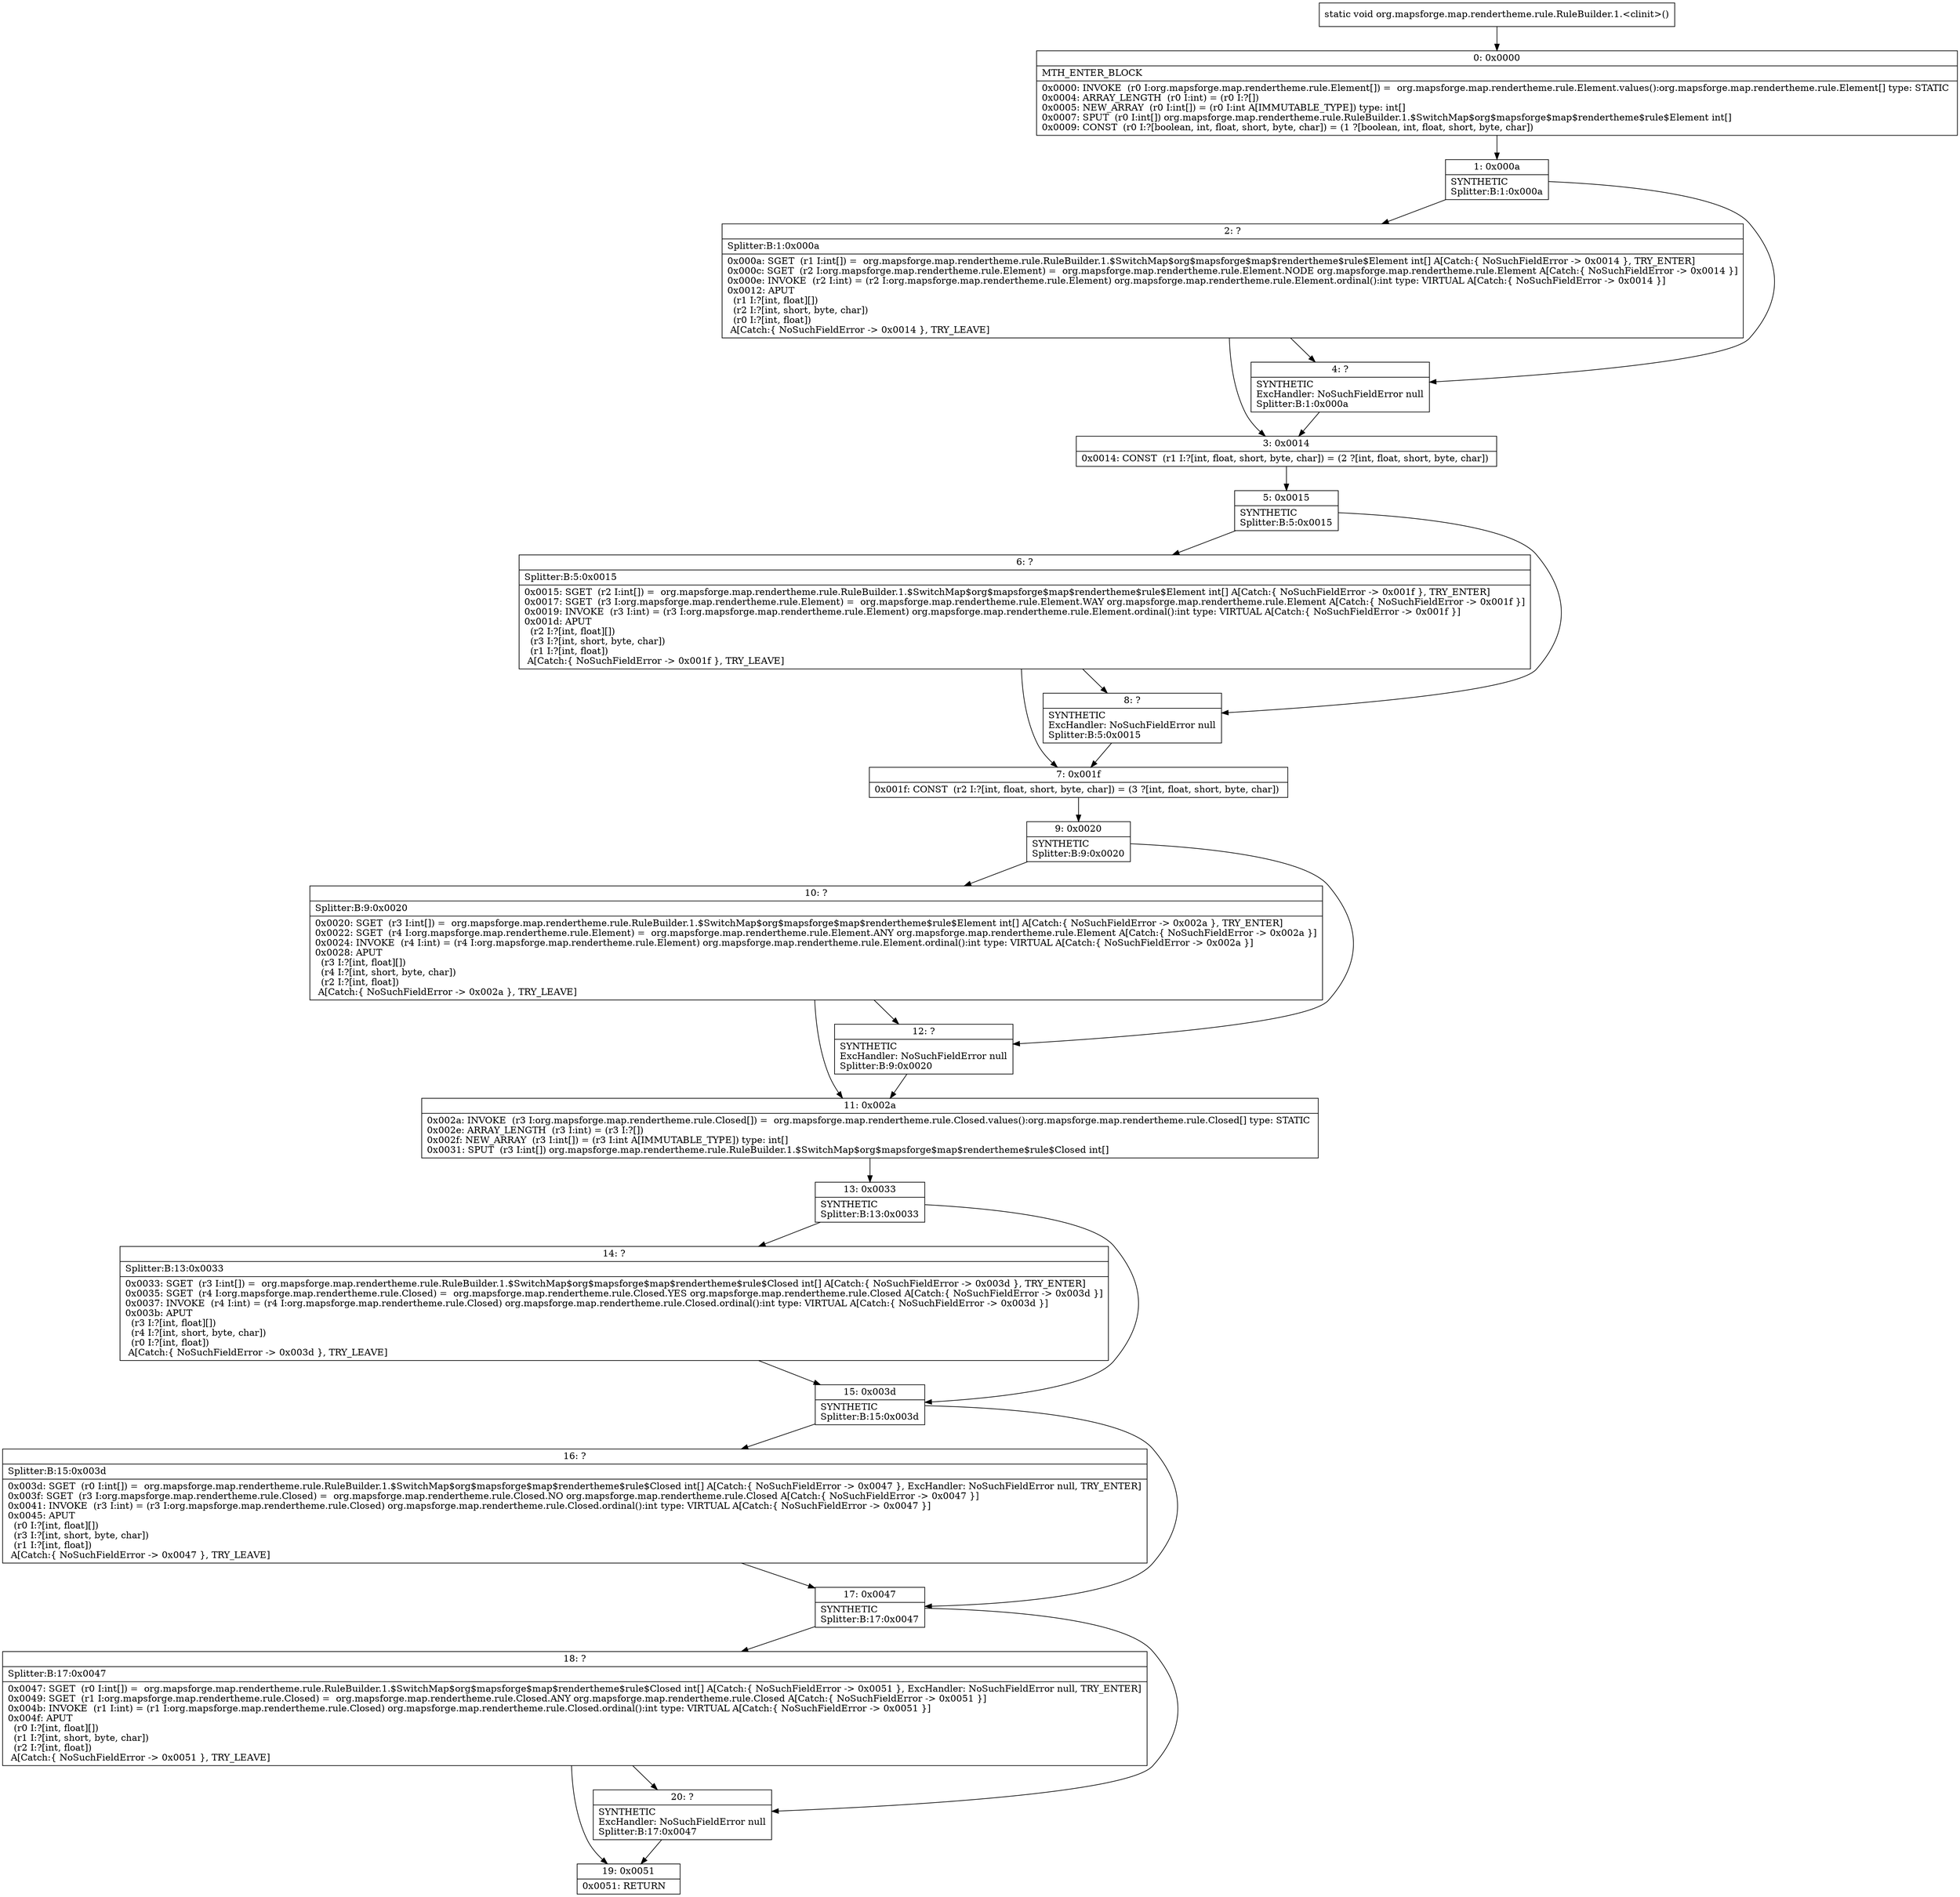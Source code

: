digraph "CFG fororg.mapsforge.map.rendertheme.rule.RuleBuilder.1.\<clinit\>()V" {
Node_0 [shape=record,label="{0\:\ 0x0000|MTH_ENTER_BLOCK\l|0x0000: INVOKE  (r0 I:org.mapsforge.map.rendertheme.rule.Element[]) =  org.mapsforge.map.rendertheme.rule.Element.values():org.mapsforge.map.rendertheme.rule.Element[] type: STATIC \l0x0004: ARRAY_LENGTH  (r0 I:int) = (r0 I:?[]) \l0x0005: NEW_ARRAY  (r0 I:int[]) = (r0 I:int A[IMMUTABLE_TYPE]) type: int[] \l0x0007: SPUT  (r0 I:int[]) org.mapsforge.map.rendertheme.rule.RuleBuilder.1.$SwitchMap$org$mapsforge$map$rendertheme$rule$Element int[] \l0x0009: CONST  (r0 I:?[boolean, int, float, short, byte, char]) = (1 ?[boolean, int, float, short, byte, char]) \l}"];
Node_1 [shape=record,label="{1\:\ 0x000a|SYNTHETIC\lSplitter:B:1:0x000a\l}"];
Node_2 [shape=record,label="{2\:\ ?|Splitter:B:1:0x000a\l|0x000a: SGET  (r1 I:int[]) =  org.mapsforge.map.rendertheme.rule.RuleBuilder.1.$SwitchMap$org$mapsforge$map$rendertheme$rule$Element int[] A[Catch:\{ NoSuchFieldError \-\> 0x0014 \}, TRY_ENTER]\l0x000c: SGET  (r2 I:org.mapsforge.map.rendertheme.rule.Element) =  org.mapsforge.map.rendertheme.rule.Element.NODE org.mapsforge.map.rendertheme.rule.Element A[Catch:\{ NoSuchFieldError \-\> 0x0014 \}]\l0x000e: INVOKE  (r2 I:int) = (r2 I:org.mapsforge.map.rendertheme.rule.Element) org.mapsforge.map.rendertheme.rule.Element.ordinal():int type: VIRTUAL A[Catch:\{ NoSuchFieldError \-\> 0x0014 \}]\l0x0012: APUT  \l  (r1 I:?[int, float][])\l  (r2 I:?[int, short, byte, char])\l  (r0 I:?[int, float])\l A[Catch:\{ NoSuchFieldError \-\> 0x0014 \}, TRY_LEAVE]\l}"];
Node_3 [shape=record,label="{3\:\ 0x0014|0x0014: CONST  (r1 I:?[int, float, short, byte, char]) = (2 ?[int, float, short, byte, char]) \l}"];
Node_4 [shape=record,label="{4\:\ ?|SYNTHETIC\lExcHandler: NoSuchFieldError null\lSplitter:B:1:0x000a\l}"];
Node_5 [shape=record,label="{5\:\ 0x0015|SYNTHETIC\lSplitter:B:5:0x0015\l}"];
Node_6 [shape=record,label="{6\:\ ?|Splitter:B:5:0x0015\l|0x0015: SGET  (r2 I:int[]) =  org.mapsforge.map.rendertheme.rule.RuleBuilder.1.$SwitchMap$org$mapsforge$map$rendertheme$rule$Element int[] A[Catch:\{ NoSuchFieldError \-\> 0x001f \}, TRY_ENTER]\l0x0017: SGET  (r3 I:org.mapsforge.map.rendertheme.rule.Element) =  org.mapsforge.map.rendertheme.rule.Element.WAY org.mapsforge.map.rendertheme.rule.Element A[Catch:\{ NoSuchFieldError \-\> 0x001f \}]\l0x0019: INVOKE  (r3 I:int) = (r3 I:org.mapsforge.map.rendertheme.rule.Element) org.mapsforge.map.rendertheme.rule.Element.ordinal():int type: VIRTUAL A[Catch:\{ NoSuchFieldError \-\> 0x001f \}]\l0x001d: APUT  \l  (r2 I:?[int, float][])\l  (r3 I:?[int, short, byte, char])\l  (r1 I:?[int, float])\l A[Catch:\{ NoSuchFieldError \-\> 0x001f \}, TRY_LEAVE]\l}"];
Node_7 [shape=record,label="{7\:\ 0x001f|0x001f: CONST  (r2 I:?[int, float, short, byte, char]) = (3 ?[int, float, short, byte, char]) \l}"];
Node_8 [shape=record,label="{8\:\ ?|SYNTHETIC\lExcHandler: NoSuchFieldError null\lSplitter:B:5:0x0015\l}"];
Node_9 [shape=record,label="{9\:\ 0x0020|SYNTHETIC\lSplitter:B:9:0x0020\l}"];
Node_10 [shape=record,label="{10\:\ ?|Splitter:B:9:0x0020\l|0x0020: SGET  (r3 I:int[]) =  org.mapsforge.map.rendertheme.rule.RuleBuilder.1.$SwitchMap$org$mapsforge$map$rendertheme$rule$Element int[] A[Catch:\{ NoSuchFieldError \-\> 0x002a \}, TRY_ENTER]\l0x0022: SGET  (r4 I:org.mapsforge.map.rendertheme.rule.Element) =  org.mapsforge.map.rendertheme.rule.Element.ANY org.mapsforge.map.rendertheme.rule.Element A[Catch:\{ NoSuchFieldError \-\> 0x002a \}]\l0x0024: INVOKE  (r4 I:int) = (r4 I:org.mapsforge.map.rendertheme.rule.Element) org.mapsforge.map.rendertheme.rule.Element.ordinal():int type: VIRTUAL A[Catch:\{ NoSuchFieldError \-\> 0x002a \}]\l0x0028: APUT  \l  (r3 I:?[int, float][])\l  (r4 I:?[int, short, byte, char])\l  (r2 I:?[int, float])\l A[Catch:\{ NoSuchFieldError \-\> 0x002a \}, TRY_LEAVE]\l}"];
Node_11 [shape=record,label="{11\:\ 0x002a|0x002a: INVOKE  (r3 I:org.mapsforge.map.rendertheme.rule.Closed[]) =  org.mapsforge.map.rendertheme.rule.Closed.values():org.mapsforge.map.rendertheme.rule.Closed[] type: STATIC \l0x002e: ARRAY_LENGTH  (r3 I:int) = (r3 I:?[]) \l0x002f: NEW_ARRAY  (r3 I:int[]) = (r3 I:int A[IMMUTABLE_TYPE]) type: int[] \l0x0031: SPUT  (r3 I:int[]) org.mapsforge.map.rendertheme.rule.RuleBuilder.1.$SwitchMap$org$mapsforge$map$rendertheme$rule$Closed int[] \l}"];
Node_12 [shape=record,label="{12\:\ ?|SYNTHETIC\lExcHandler: NoSuchFieldError null\lSplitter:B:9:0x0020\l}"];
Node_13 [shape=record,label="{13\:\ 0x0033|SYNTHETIC\lSplitter:B:13:0x0033\l}"];
Node_14 [shape=record,label="{14\:\ ?|Splitter:B:13:0x0033\l|0x0033: SGET  (r3 I:int[]) =  org.mapsforge.map.rendertheme.rule.RuleBuilder.1.$SwitchMap$org$mapsforge$map$rendertheme$rule$Closed int[] A[Catch:\{ NoSuchFieldError \-\> 0x003d \}, TRY_ENTER]\l0x0035: SGET  (r4 I:org.mapsforge.map.rendertheme.rule.Closed) =  org.mapsforge.map.rendertheme.rule.Closed.YES org.mapsforge.map.rendertheme.rule.Closed A[Catch:\{ NoSuchFieldError \-\> 0x003d \}]\l0x0037: INVOKE  (r4 I:int) = (r4 I:org.mapsforge.map.rendertheme.rule.Closed) org.mapsforge.map.rendertheme.rule.Closed.ordinal():int type: VIRTUAL A[Catch:\{ NoSuchFieldError \-\> 0x003d \}]\l0x003b: APUT  \l  (r3 I:?[int, float][])\l  (r4 I:?[int, short, byte, char])\l  (r0 I:?[int, float])\l A[Catch:\{ NoSuchFieldError \-\> 0x003d \}, TRY_LEAVE]\l}"];
Node_15 [shape=record,label="{15\:\ 0x003d|SYNTHETIC\lSplitter:B:15:0x003d\l}"];
Node_16 [shape=record,label="{16\:\ ?|Splitter:B:15:0x003d\l|0x003d: SGET  (r0 I:int[]) =  org.mapsforge.map.rendertheme.rule.RuleBuilder.1.$SwitchMap$org$mapsforge$map$rendertheme$rule$Closed int[] A[Catch:\{ NoSuchFieldError \-\> 0x0047 \}, ExcHandler: NoSuchFieldError null, TRY_ENTER]\l0x003f: SGET  (r3 I:org.mapsforge.map.rendertheme.rule.Closed) =  org.mapsforge.map.rendertheme.rule.Closed.NO org.mapsforge.map.rendertheme.rule.Closed A[Catch:\{ NoSuchFieldError \-\> 0x0047 \}]\l0x0041: INVOKE  (r3 I:int) = (r3 I:org.mapsforge.map.rendertheme.rule.Closed) org.mapsforge.map.rendertheme.rule.Closed.ordinal():int type: VIRTUAL A[Catch:\{ NoSuchFieldError \-\> 0x0047 \}]\l0x0045: APUT  \l  (r0 I:?[int, float][])\l  (r3 I:?[int, short, byte, char])\l  (r1 I:?[int, float])\l A[Catch:\{ NoSuchFieldError \-\> 0x0047 \}, TRY_LEAVE]\l}"];
Node_17 [shape=record,label="{17\:\ 0x0047|SYNTHETIC\lSplitter:B:17:0x0047\l}"];
Node_18 [shape=record,label="{18\:\ ?|Splitter:B:17:0x0047\l|0x0047: SGET  (r0 I:int[]) =  org.mapsforge.map.rendertheme.rule.RuleBuilder.1.$SwitchMap$org$mapsforge$map$rendertheme$rule$Closed int[] A[Catch:\{ NoSuchFieldError \-\> 0x0051 \}, ExcHandler: NoSuchFieldError null, TRY_ENTER]\l0x0049: SGET  (r1 I:org.mapsforge.map.rendertheme.rule.Closed) =  org.mapsforge.map.rendertheme.rule.Closed.ANY org.mapsforge.map.rendertheme.rule.Closed A[Catch:\{ NoSuchFieldError \-\> 0x0051 \}]\l0x004b: INVOKE  (r1 I:int) = (r1 I:org.mapsforge.map.rendertheme.rule.Closed) org.mapsforge.map.rendertheme.rule.Closed.ordinal():int type: VIRTUAL A[Catch:\{ NoSuchFieldError \-\> 0x0051 \}]\l0x004f: APUT  \l  (r0 I:?[int, float][])\l  (r1 I:?[int, short, byte, char])\l  (r2 I:?[int, float])\l A[Catch:\{ NoSuchFieldError \-\> 0x0051 \}, TRY_LEAVE]\l}"];
Node_19 [shape=record,label="{19\:\ 0x0051|0x0051: RETURN   \l}"];
Node_20 [shape=record,label="{20\:\ ?|SYNTHETIC\lExcHandler: NoSuchFieldError null\lSplitter:B:17:0x0047\l}"];
MethodNode[shape=record,label="{static void org.mapsforge.map.rendertheme.rule.RuleBuilder.1.\<clinit\>() }"];
MethodNode -> Node_0;
Node_0 -> Node_1;
Node_1 -> Node_2;
Node_1 -> Node_4;
Node_2 -> Node_3;
Node_2 -> Node_4;
Node_3 -> Node_5;
Node_4 -> Node_3;
Node_5 -> Node_6;
Node_5 -> Node_8;
Node_6 -> Node_7;
Node_6 -> Node_8;
Node_7 -> Node_9;
Node_8 -> Node_7;
Node_9 -> Node_10;
Node_9 -> Node_12;
Node_10 -> Node_11;
Node_10 -> Node_12;
Node_11 -> Node_13;
Node_12 -> Node_11;
Node_13 -> Node_14;
Node_13 -> Node_15;
Node_14 -> Node_15;
Node_15 -> Node_16;
Node_15 -> Node_17;
Node_16 -> Node_17;
Node_17 -> Node_18;
Node_17 -> Node_20;
Node_18 -> Node_19;
Node_18 -> Node_20;
Node_20 -> Node_19;
}


